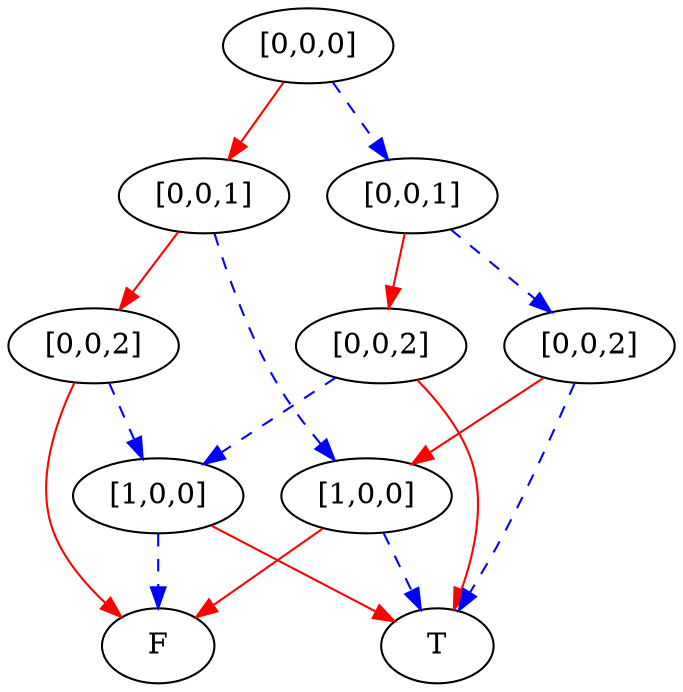 digraph {
    1 [label=F];
    2 [label=T];
    3 [label="[1,0,0]"];
    4 [label="[0,0,2]"];
    5 [label="[1,0,0]"];
    6 [label="[0,0,1]"];
    7 [label="[0,0,2]"];
    8 [label="[0,0,2]"];
    9 [label="[0,0,1]"];
    10 [label="[0,0,0]"];
    3 -> 1 [style=dashed
           ,color=blue];
    3 -> 2 [color=red];
    4 -> 3 [style=dashed
           ,color=blue];
    4 -> 1 [color=red];
    5 -> 2 [style=dashed
           ,color=blue];
    5 -> 1 [color=red];
    6 -> 4 [color=red];
    6 -> 5 [style=dashed
           ,color=blue];
    7 -> 3 [style=dashed
           ,color=blue];
    7 -> 2 [color=red];
    8 -> 5 [color=red];
    8 -> 2 [style=dashed
           ,color=blue];
    9 -> 7 [color=red];
    9 -> 8 [style=dashed
           ,color=blue];
    10 -> 6 [color=red];
    10 -> 9 [style=dashed
            ,color=blue];
}
